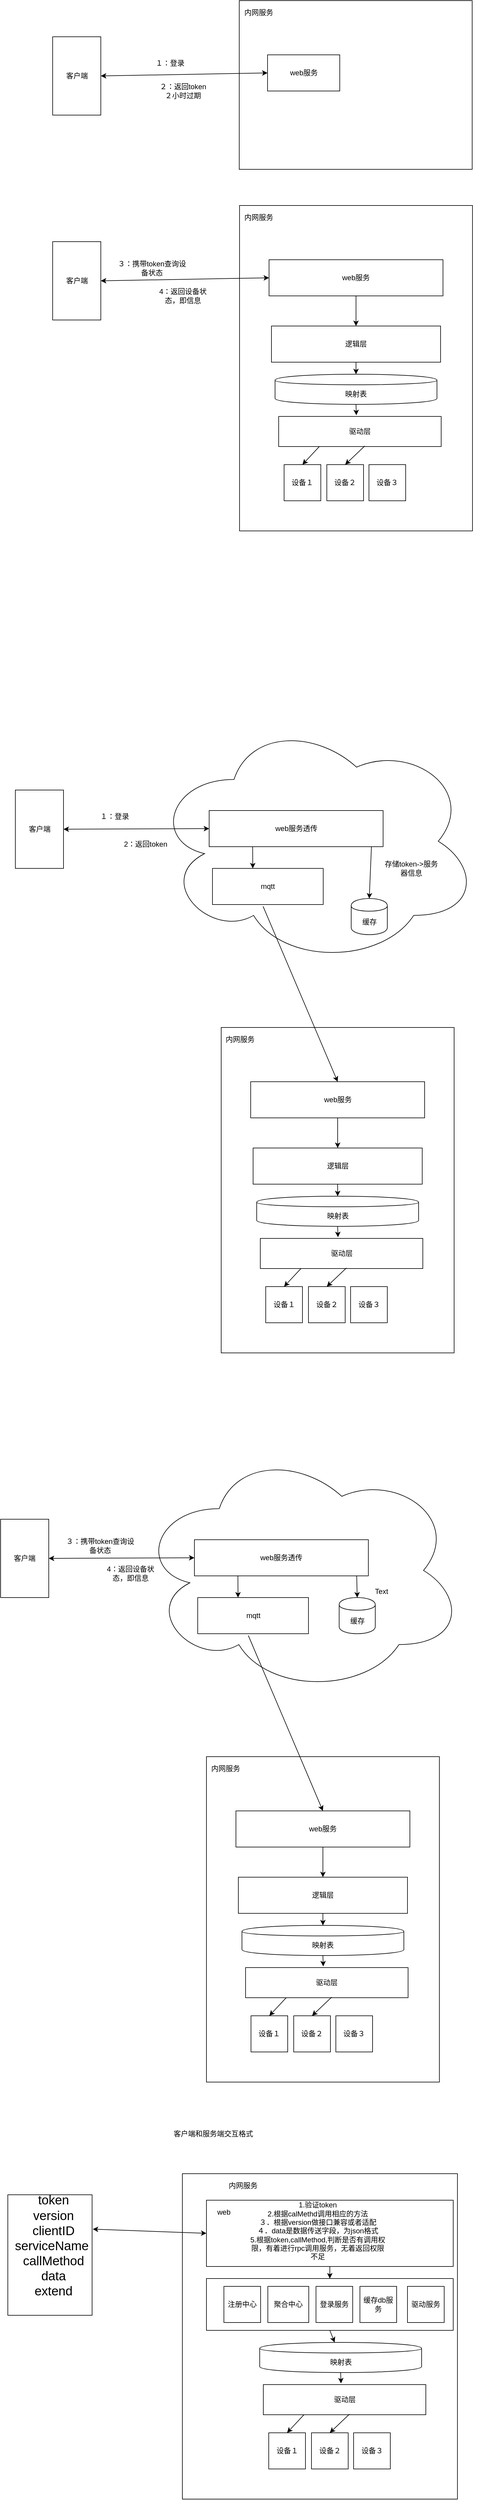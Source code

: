 <mxfile version="10.8.4" type="device"><diagram id="QheLz47BeEWIalcSN6nr" name="Page-1"><mxGraphModel dx="840" dy="480" grid="1" gridSize="10" guides="1" tooltips="1" connect="1" arrows="1" fold="1" page="1" pageScale="1" pageWidth="827" pageHeight="1169" math="0" shadow="0"><root><mxCell id="0"/><mxCell id="1" parent="0"/><mxCell id="Yyx5vrBMHqemGRIIBOED-1" value="客户端" style="rounded=0;whiteSpace=wrap;html=1;" parent="1" vertex="1"><mxGeometry x="114.5" y="90" width="80" height="130" as="geometry"/></mxCell><mxCell id="Yyx5vrBMHqemGRIIBOED-3" value="" style="rounded=0;whiteSpace=wrap;html=1;" parent="1" vertex="1"><mxGeometry x="424.5" y="30" width="387" height="280" as="geometry"/></mxCell><mxCell id="Yyx5vrBMHqemGRIIBOED-7" value="１：登录" style="text;html=1;strokeColor=none;fillColor=none;align=center;verticalAlign=middle;whiteSpace=wrap;rounded=0;" parent="1" vertex="1"><mxGeometry x="280" y="124" width="59" height="20" as="geometry"/></mxCell><mxCell id="Yyx5vrBMHqemGRIIBOED-8" value="内网服务" style="text;html=1;strokeColor=none;fillColor=none;align=center;verticalAlign=middle;whiteSpace=wrap;rounded=0;" parent="1" vertex="1"><mxGeometry x="431.5" y="40" width="50" height="20" as="geometry"/></mxCell><mxCell id="Yyx5vrBMHqemGRIIBOED-9" value="web服务" style="rounded=0;whiteSpace=wrap;html=1;" parent="1" vertex="1"><mxGeometry x="471.5" y="120" width="120" height="60" as="geometry"/></mxCell><mxCell id="Yyx5vrBMHqemGRIIBOED-11" value="" style="endArrow=classic;startArrow=classic;html=1;entryX=0;entryY=0.5;entryDx=0;entryDy=0;exitX=1;exitY=0.5;exitDx=0;exitDy=0;" parent="1" source="Yyx5vrBMHqemGRIIBOED-1" target="Yyx5vrBMHqemGRIIBOED-9" edge="1"><mxGeometry width="50" height="50" relative="1" as="geometry"><mxPoint x="114.5" y="444" as="sourcePoint"/><mxPoint x="164.5" y="394" as="targetPoint"/></mxGeometry></mxCell><mxCell id="Yyx5vrBMHqemGRIIBOED-12" value="２：返回token２小时过期" style="text;html=1;strokeColor=none;fillColor=none;align=center;verticalAlign=middle;whiteSpace=wrap;rounded=0;" parent="1" vertex="1"><mxGeometry x="286.5" y="170" width="88" height="20" as="geometry"/></mxCell><mxCell id="Yyx5vrBMHqemGRIIBOED-17" value="客户端" style="rounded=0;whiteSpace=wrap;html=1;" parent="1" vertex="1"><mxGeometry x="114.5" y="430" width="80" height="130" as="geometry"/></mxCell><mxCell id="Yyx5vrBMHqemGRIIBOED-18" value="" style="rounded=0;whiteSpace=wrap;html=1;" parent="1" vertex="1"><mxGeometry x="425" y="370" width="387" height="540" as="geometry"/></mxCell><mxCell id="Yyx5vrBMHqemGRIIBOED-19" value="３：携带token查询设备状态" style="text;html=1;strokeColor=none;fillColor=none;align=center;verticalAlign=middle;whiteSpace=wrap;rounded=0;" parent="1" vertex="1"><mxGeometry x="220" y="464" width="119" height="20" as="geometry"/></mxCell><mxCell id="Yyx5vrBMHqemGRIIBOED-20" value="内网服务" style="text;html=1;strokeColor=none;fillColor=none;align=center;verticalAlign=middle;whiteSpace=wrap;rounded=0;" parent="1" vertex="1"><mxGeometry x="431.5" y="380" width="50" height="20" as="geometry"/></mxCell><mxCell id="Yyx5vrBMHqemGRIIBOED-30" value="" style="edgeStyle=orthogonalEdgeStyle;rounded=0;orthogonalLoop=1;jettySize=auto;html=1;" parent="1" source="Yyx5vrBMHqemGRIIBOED-21" target="Yyx5vrBMHqemGRIIBOED-24" edge="1"><mxGeometry relative="1" as="geometry"/></mxCell><mxCell id="Yyx5vrBMHqemGRIIBOED-21" value="web服务" style="rounded=0;whiteSpace=wrap;html=1;" parent="1" vertex="1"><mxGeometry x="474" y="460" width="289" height="60" as="geometry"/></mxCell><mxCell id="Yyx5vrBMHqemGRIIBOED-22" value="" style="endArrow=classic;startArrow=classic;html=1;entryX=0;entryY=0.5;entryDx=0;entryDy=0;exitX=1;exitY=0.5;exitDx=0;exitDy=0;" parent="1" source="Yyx5vrBMHqemGRIIBOED-17" target="Yyx5vrBMHqemGRIIBOED-21" edge="1"><mxGeometry width="50" height="50" relative="1" as="geometry"><mxPoint x="114.5" y="784" as="sourcePoint"/><mxPoint x="164.5" y="734" as="targetPoint"/></mxGeometry></mxCell><mxCell id="Yyx5vrBMHqemGRIIBOED-23" value="4：返回设备状态，即信息" style="text;html=1;strokeColor=none;fillColor=none;align=center;verticalAlign=middle;whiteSpace=wrap;rounded=0;" parent="1" vertex="1"><mxGeometry x="286.5" y="510" width="88" height="20" as="geometry"/></mxCell><mxCell id="Yyx5vrBMHqemGRIIBOED-24" value="逻辑层" style="rounded=0;whiteSpace=wrap;html=1;" parent="1" vertex="1"><mxGeometry x="478" y="570" width="281" height="60" as="geometry"/></mxCell><mxCell id="Yyx5vrBMHqemGRIIBOED-25" value="映射表" style="shape=cylinder;whiteSpace=wrap;html=1;boundedLbl=1;backgroundOutline=1;" parent="1" vertex="1"><mxGeometry x="484" y="650" width="269" height="50" as="geometry"/></mxCell><mxCell id="Yyx5vrBMHqemGRIIBOED-26" value="驱动层" style="rounded=0;whiteSpace=wrap;html=1;" parent="1" vertex="1"><mxGeometry x="490" y="720" width="270" height="50" as="geometry"/></mxCell><mxCell id="Yyx5vrBMHqemGRIIBOED-27" value="设备１" style="rounded=0;whiteSpace=wrap;html=1;" parent="1" vertex="1"><mxGeometry x="499" y="800" width="61" height="60" as="geometry"/></mxCell><mxCell id="Yyx5vrBMHqemGRIIBOED-28" value="设备２" style="rounded=0;whiteSpace=wrap;html=1;" parent="1" vertex="1"><mxGeometry x="570" y="800" width="61" height="60" as="geometry"/></mxCell><mxCell id="Yyx5vrBMHqemGRIIBOED-29" value="设备３" style="rounded=0;whiteSpace=wrap;html=1;" parent="1" vertex="1"><mxGeometry x="640" y="800" width="61" height="60" as="geometry"/></mxCell><mxCell id="Yyx5vrBMHqemGRIIBOED-33" value="" style="endArrow=classic;html=1;exitX=0.5;exitY=1;exitDx=0;exitDy=0;" parent="1" source="Yyx5vrBMHqemGRIIBOED-24" target="Yyx5vrBMHqemGRIIBOED-25" edge="1"><mxGeometry width="50" height="50" relative="1" as="geometry"><mxPoint x="110" y="980" as="sourcePoint"/><mxPoint x="160" y="930" as="targetPoint"/></mxGeometry></mxCell><mxCell id="Yyx5vrBMHqemGRIIBOED-34" value="" style="endArrow=classic;html=1;exitX=0.5;exitY=1;exitDx=0;exitDy=0;entryX=0.478;entryY=-0.04;entryDx=0;entryDy=0;entryPerimeter=0;" parent="1" source="Yyx5vrBMHqemGRIIBOED-25" target="Yyx5vrBMHqemGRIIBOED-26" edge="1"><mxGeometry width="50" height="50" relative="1" as="geometry"><mxPoint x="110" y="980" as="sourcePoint"/><mxPoint x="160" y="930" as="targetPoint"/></mxGeometry></mxCell><mxCell id="Yyx5vrBMHqemGRIIBOED-35" value="" style="endArrow=classic;html=1;exitX=0.25;exitY=1;exitDx=0;exitDy=0;entryX=0.5;entryY=0;entryDx=0;entryDy=0;" parent="1" source="Yyx5vrBMHqemGRIIBOED-26" target="Yyx5vrBMHqemGRIIBOED-27" edge="1"><mxGeometry width="50" height="50" relative="1" as="geometry"><mxPoint x="110" y="980" as="sourcePoint"/><mxPoint x="160" y="930" as="targetPoint"/></mxGeometry></mxCell><mxCell id="Yyx5vrBMHqemGRIIBOED-36" value="" style="endArrow=classic;html=1;exitX=0.53;exitY=0.98;exitDx=0;exitDy=0;exitPerimeter=0;entryX=0.5;entryY=0;entryDx=0;entryDy=0;" parent="1" source="Yyx5vrBMHqemGRIIBOED-26" target="Yyx5vrBMHqemGRIIBOED-28" edge="1"><mxGeometry width="50" height="50" relative="1" as="geometry"><mxPoint x="110" y="980" as="sourcePoint"/><mxPoint x="160" y="930" as="targetPoint"/></mxGeometry></mxCell><mxCell id="Yyx5vrBMHqemGRIIBOED-38" value="" style="rounded=0;whiteSpace=wrap;html=1;" parent="1" vertex="1"><mxGeometry x="394.5" y="1734" width="387" height="540" as="geometry"/></mxCell><mxCell id="Yyx5vrBMHqemGRIIBOED-40" value="内网服务" style="text;html=1;strokeColor=none;fillColor=none;align=center;verticalAlign=middle;whiteSpace=wrap;rounded=0;" parent="1" vertex="1"><mxGeometry x="401" y="1744" width="50" height="20" as="geometry"/></mxCell><mxCell id="Yyx5vrBMHqemGRIIBOED-41" value="" style="edgeStyle=orthogonalEdgeStyle;rounded=0;orthogonalLoop=1;jettySize=auto;html=1;" parent="1" source="Yyx5vrBMHqemGRIIBOED-42" target="Yyx5vrBMHqemGRIIBOED-45" edge="1"><mxGeometry relative="1" as="geometry"/></mxCell><mxCell id="Yyx5vrBMHqemGRIIBOED-42" value="web服务" style="rounded=0;whiteSpace=wrap;html=1;" parent="1" vertex="1"><mxGeometry x="443.5" y="1824" width="289" height="60" as="geometry"/></mxCell><mxCell id="Yyx5vrBMHqemGRIIBOED-45" value="逻辑层" style="rounded=0;whiteSpace=wrap;html=1;" parent="1" vertex="1"><mxGeometry x="447.5" y="1934" width="281" height="60" as="geometry"/></mxCell><mxCell id="Yyx5vrBMHqemGRIIBOED-46" value="映射表" style="shape=cylinder;whiteSpace=wrap;html=1;boundedLbl=1;backgroundOutline=1;" parent="1" vertex="1"><mxGeometry x="453.5" y="2014" width="269" height="50" as="geometry"/></mxCell><mxCell id="Yyx5vrBMHqemGRIIBOED-47" value="驱动层" style="rounded=0;whiteSpace=wrap;html=1;" parent="1" vertex="1"><mxGeometry x="459.5" y="2084" width="270" height="50" as="geometry"/></mxCell><mxCell id="Yyx5vrBMHqemGRIIBOED-48" value="设备１" style="rounded=0;whiteSpace=wrap;html=1;" parent="1" vertex="1"><mxGeometry x="468.5" y="2164" width="61" height="60" as="geometry"/></mxCell><mxCell id="Yyx5vrBMHqemGRIIBOED-49" value="设备２" style="rounded=0;whiteSpace=wrap;html=1;" parent="1" vertex="1"><mxGeometry x="539.5" y="2164" width="61" height="60" as="geometry"/></mxCell><mxCell id="Yyx5vrBMHqemGRIIBOED-50" value="设备３" style="rounded=0;whiteSpace=wrap;html=1;" parent="1" vertex="1"><mxGeometry x="609.5" y="2164" width="61" height="60" as="geometry"/></mxCell><mxCell id="Yyx5vrBMHqemGRIIBOED-51" value="" style="endArrow=classic;html=1;exitX=0.5;exitY=1;exitDx=0;exitDy=0;" parent="1" source="Yyx5vrBMHqemGRIIBOED-45" target="Yyx5vrBMHqemGRIIBOED-46" edge="1"><mxGeometry width="50" height="50" relative="1" as="geometry"><mxPoint x="79.5" y="2344" as="sourcePoint"/><mxPoint x="129.5" y="2294" as="targetPoint"/></mxGeometry></mxCell><mxCell id="Yyx5vrBMHqemGRIIBOED-52" value="" style="endArrow=classic;html=1;exitX=0.5;exitY=1;exitDx=0;exitDy=0;entryX=0.478;entryY=-0.04;entryDx=0;entryDy=0;entryPerimeter=0;" parent="1" source="Yyx5vrBMHqemGRIIBOED-46" target="Yyx5vrBMHqemGRIIBOED-47" edge="1"><mxGeometry width="50" height="50" relative="1" as="geometry"><mxPoint x="79.5" y="2344" as="sourcePoint"/><mxPoint x="129.5" y="2294" as="targetPoint"/></mxGeometry></mxCell><mxCell id="Yyx5vrBMHqemGRIIBOED-53" value="" style="endArrow=classic;html=1;exitX=0.25;exitY=1;exitDx=0;exitDy=0;entryX=0.5;entryY=0;entryDx=0;entryDy=0;" parent="1" source="Yyx5vrBMHqemGRIIBOED-47" target="Yyx5vrBMHqemGRIIBOED-48" edge="1"><mxGeometry width="50" height="50" relative="1" as="geometry"><mxPoint x="79.5" y="2344" as="sourcePoint"/><mxPoint x="129.5" y="2294" as="targetPoint"/></mxGeometry></mxCell><mxCell id="Yyx5vrBMHqemGRIIBOED-54" value="" style="endArrow=classic;html=1;exitX=0.53;exitY=0.98;exitDx=0;exitDy=0;exitPerimeter=0;entryX=0.5;entryY=0;entryDx=0;entryDy=0;" parent="1" source="Yyx5vrBMHqemGRIIBOED-47" target="Yyx5vrBMHqemGRIIBOED-49" edge="1"><mxGeometry width="50" height="50" relative="1" as="geometry"><mxPoint x="79.5" y="2344" as="sourcePoint"/><mxPoint x="129.5" y="2294" as="targetPoint"/></mxGeometry></mxCell><mxCell id="Yyx5vrBMHqemGRIIBOED-55" value="" style="ellipse;shape=cloud;whiteSpace=wrap;html=1;" parent="1" vertex="1"><mxGeometry x="280" y="1220" width="543" height="410" as="geometry"/></mxCell><mxCell id="Yyx5vrBMHqemGRIIBOED-56" value="客户端" style="rounded=0;whiteSpace=wrap;html=1;" parent="1" vertex="1"><mxGeometry x="52.5" y="1340" width="80" height="130" as="geometry"/></mxCell><mxCell id="Yyx5vrBMHqemGRIIBOED-57" value="１：登录" style="text;html=1;strokeColor=none;fillColor=none;align=center;verticalAlign=middle;whiteSpace=wrap;rounded=0;" parent="1" vertex="1"><mxGeometry x="158" y="1374" width="119" height="20" as="geometry"/></mxCell><mxCell id="Yyx5vrBMHqemGRIIBOED-59" value="web服务透传" style="rounded=0;whiteSpace=wrap;html=1;" parent="1" vertex="1"><mxGeometry x="374.5" y="1374" width="289" height="60" as="geometry"/></mxCell><mxCell id="Yyx5vrBMHqemGRIIBOED-60" value="" style="endArrow=classic;startArrow=classic;html=1;entryX=0;entryY=0.5;entryDx=0;entryDy=0;exitX=1;exitY=0.5;exitDx=0;exitDy=0;" parent="1" source="Yyx5vrBMHqemGRIIBOED-56" target="Yyx5vrBMHqemGRIIBOED-59" edge="1"><mxGeometry width="50" height="50" relative="1" as="geometry"><mxPoint x="52.5" y="1694" as="sourcePoint"/><mxPoint x="102.5" y="1644" as="targetPoint"/></mxGeometry></mxCell><mxCell id="Yyx5vrBMHqemGRIIBOED-61" value="2：返回token" style="text;html=1;strokeColor=none;fillColor=none;align=center;verticalAlign=middle;whiteSpace=wrap;rounded=0;" parent="1" vertex="1"><mxGeometry x="224.5" y="1420" width="88" height="20" as="geometry"/></mxCell><mxCell id="Yyx5vrBMHqemGRIIBOED-62" value="缓存" style="shape=cylinder;whiteSpace=wrap;html=1;boundedLbl=1;backgroundOutline=1;" parent="1" vertex="1"><mxGeometry x="610.5" y="1520" width="60" height="60" as="geometry"/></mxCell><mxCell id="Yyx5vrBMHqemGRIIBOED-63" value="mqtt" style="rounded=0;whiteSpace=wrap;html=1;" parent="1" vertex="1"><mxGeometry x="380" y="1470" width="184" height="60" as="geometry"/></mxCell><mxCell id="Yyx5vrBMHqemGRIIBOED-65" value="" style="endArrow=classic;html=1;exitX=0.933;exitY=1;exitDx=0;exitDy=0;exitPerimeter=0;entryX=0.5;entryY=0;entryDx=0;entryDy=0;" parent="1" source="Yyx5vrBMHqemGRIIBOED-59" target="Yyx5vrBMHqemGRIIBOED-62" edge="1"><mxGeometry width="50" height="50" relative="1" as="geometry"><mxPoint x="663.5" y="1680" as="sourcePoint"/><mxPoint x="713.5" y="1630" as="targetPoint"/></mxGeometry></mxCell><mxCell id="Yyx5vrBMHqemGRIIBOED-66" value="" style="endArrow=classic;html=1;exitX=0.25;exitY=1;exitDx=0;exitDy=0;entryX=0.364;entryY=0;entryDx=0;entryDy=0;entryPerimeter=0;" parent="1" source="Yyx5vrBMHqemGRIIBOED-59" target="Yyx5vrBMHqemGRIIBOED-63" edge="1"><mxGeometry width="50" height="50" relative="1" as="geometry"><mxPoint x="363" y="1630" as="sourcePoint"/><mxPoint x="413" y="1580" as="targetPoint"/></mxGeometry></mxCell><mxCell id="Yyx5vrBMHqemGRIIBOED-67" value="" style="endArrow=classic;html=1;exitX=0.457;exitY=1.05;exitDx=0;exitDy=0;entryX=0.5;entryY=0;entryDx=0;entryDy=0;exitPerimeter=0;" parent="1" source="Yyx5vrBMHqemGRIIBOED-63" target="Yyx5vrBMHqemGRIIBOED-42" edge="1"><mxGeometry width="50" height="50" relative="1" as="geometry"><mxPoint x="478" y="1530" as="sourcePoint"/><mxPoint x="470" y="1820" as="targetPoint"/></mxGeometry></mxCell><mxCell id="Yyx5vrBMHqemGRIIBOED-68" value="" style="rounded=0;whiteSpace=wrap;html=1;" parent="1" vertex="1"><mxGeometry x="370" y="2944" width="387" height="540" as="geometry"/></mxCell><mxCell id="Yyx5vrBMHqemGRIIBOED-69" value="内网服务" style="text;html=1;strokeColor=none;fillColor=none;align=center;verticalAlign=middle;whiteSpace=wrap;rounded=0;" parent="1" vertex="1"><mxGeometry x="376.5" y="2954" width="50" height="20" as="geometry"/></mxCell><mxCell id="Yyx5vrBMHqemGRIIBOED-70" value="" style="edgeStyle=orthogonalEdgeStyle;rounded=0;orthogonalLoop=1;jettySize=auto;html=1;" parent="1" source="Yyx5vrBMHqemGRIIBOED-71" target="Yyx5vrBMHqemGRIIBOED-72" edge="1"><mxGeometry relative="1" as="geometry"/></mxCell><mxCell id="Yyx5vrBMHqemGRIIBOED-71" value="web服务" style="rounded=0;whiteSpace=wrap;html=1;" parent="1" vertex="1"><mxGeometry x="419" y="3034" width="289" height="60" as="geometry"/></mxCell><mxCell id="Yyx5vrBMHqemGRIIBOED-72" value="逻辑层" style="rounded=0;whiteSpace=wrap;html=1;" parent="1" vertex="1"><mxGeometry x="423" y="3144" width="281" height="60" as="geometry"/></mxCell><mxCell id="Yyx5vrBMHqemGRIIBOED-73" value="映射表" style="shape=cylinder;whiteSpace=wrap;html=1;boundedLbl=1;backgroundOutline=1;" parent="1" vertex="1"><mxGeometry x="429" y="3224" width="269" height="50" as="geometry"/></mxCell><mxCell id="Yyx5vrBMHqemGRIIBOED-74" value="驱动层" style="rounded=0;whiteSpace=wrap;html=1;" parent="1" vertex="1"><mxGeometry x="435" y="3294" width="270" height="50" as="geometry"/></mxCell><mxCell id="Yyx5vrBMHqemGRIIBOED-75" value="设备１" style="rounded=0;whiteSpace=wrap;html=1;" parent="1" vertex="1"><mxGeometry x="444" y="3374" width="61" height="60" as="geometry"/></mxCell><mxCell id="Yyx5vrBMHqemGRIIBOED-76" value="设备２" style="rounded=0;whiteSpace=wrap;html=1;" parent="1" vertex="1"><mxGeometry x="515" y="3374" width="61" height="60" as="geometry"/></mxCell><mxCell id="Yyx5vrBMHqemGRIIBOED-77" value="设备３" style="rounded=0;whiteSpace=wrap;html=1;" parent="1" vertex="1"><mxGeometry x="585" y="3374" width="61" height="60" as="geometry"/></mxCell><mxCell id="Yyx5vrBMHqemGRIIBOED-78" value="" style="endArrow=classic;html=1;exitX=0.5;exitY=1;exitDx=0;exitDy=0;" parent="1" source="Yyx5vrBMHqemGRIIBOED-72" target="Yyx5vrBMHqemGRIIBOED-73" edge="1"><mxGeometry width="50" height="50" relative="1" as="geometry"><mxPoint x="55" y="3554" as="sourcePoint"/><mxPoint x="105" y="3504" as="targetPoint"/></mxGeometry></mxCell><mxCell id="Yyx5vrBMHqemGRIIBOED-79" value="" style="endArrow=classic;html=1;exitX=0.5;exitY=1;exitDx=0;exitDy=0;entryX=0.478;entryY=-0.04;entryDx=0;entryDy=0;entryPerimeter=0;" parent="1" source="Yyx5vrBMHqemGRIIBOED-73" target="Yyx5vrBMHqemGRIIBOED-74" edge="1"><mxGeometry width="50" height="50" relative="1" as="geometry"><mxPoint x="55" y="3554" as="sourcePoint"/><mxPoint x="105" y="3504" as="targetPoint"/></mxGeometry></mxCell><mxCell id="Yyx5vrBMHqemGRIIBOED-80" value="" style="endArrow=classic;html=1;exitX=0.25;exitY=1;exitDx=0;exitDy=0;entryX=0.5;entryY=0;entryDx=0;entryDy=0;" parent="1" source="Yyx5vrBMHqemGRIIBOED-74" target="Yyx5vrBMHqemGRIIBOED-75" edge="1"><mxGeometry width="50" height="50" relative="1" as="geometry"><mxPoint x="55" y="3554" as="sourcePoint"/><mxPoint x="105" y="3504" as="targetPoint"/></mxGeometry></mxCell><mxCell id="Yyx5vrBMHqemGRIIBOED-81" value="" style="endArrow=classic;html=1;exitX=0.53;exitY=0.98;exitDx=0;exitDy=0;exitPerimeter=0;entryX=0.5;entryY=0;entryDx=0;entryDy=0;" parent="1" source="Yyx5vrBMHqemGRIIBOED-74" target="Yyx5vrBMHqemGRIIBOED-76" edge="1"><mxGeometry width="50" height="50" relative="1" as="geometry"><mxPoint x="55" y="3554" as="sourcePoint"/><mxPoint x="105" y="3504" as="targetPoint"/></mxGeometry></mxCell><mxCell id="Yyx5vrBMHqemGRIIBOED-82" value="" style="ellipse;shape=cloud;whiteSpace=wrap;html=1;" parent="1" vertex="1"><mxGeometry x="255.5" y="2430" width="543" height="410" as="geometry"/></mxCell><mxCell id="Yyx5vrBMHqemGRIIBOED-83" value="客户端" style="rounded=0;whiteSpace=wrap;html=1;" parent="1" vertex="1"><mxGeometry x="28" y="2550" width="80" height="130" as="geometry"/></mxCell><mxCell id="Yyx5vrBMHqemGRIIBOED-84" value="３：携带token查询设备状态" style="text;html=1;strokeColor=none;fillColor=none;align=center;verticalAlign=middle;whiteSpace=wrap;rounded=0;" parent="1" vertex="1"><mxGeometry x="133.5" y="2584" width="119" height="20" as="geometry"/></mxCell><mxCell id="Yyx5vrBMHqemGRIIBOED-85" value="web服务透传" style="rounded=0;whiteSpace=wrap;html=1;" parent="1" vertex="1"><mxGeometry x="350" y="2584" width="289" height="60" as="geometry"/></mxCell><mxCell id="Yyx5vrBMHqemGRIIBOED-86" value="" style="endArrow=classic;startArrow=classic;html=1;entryX=0;entryY=0.5;entryDx=0;entryDy=0;exitX=1;exitY=0.5;exitDx=0;exitDy=0;" parent="1" source="Yyx5vrBMHqemGRIIBOED-83" target="Yyx5vrBMHqemGRIIBOED-85" edge="1"><mxGeometry width="50" height="50" relative="1" as="geometry"><mxPoint x="28" y="2904" as="sourcePoint"/><mxPoint x="78" y="2854" as="targetPoint"/></mxGeometry></mxCell><mxCell id="Yyx5vrBMHqemGRIIBOED-87" value="4：返回设备状态，即信息" style="text;html=1;strokeColor=none;fillColor=none;align=center;verticalAlign=middle;whiteSpace=wrap;rounded=0;" parent="1" vertex="1"><mxGeometry x="200" y="2630" width="88" height="20" as="geometry"/></mxCell><mxCell id="Yyx5vrBMHqemGRIIBOED-88" value="缓存" style="shape=cylinder;whiteSpace=wrap;html=1;boundedLbl=1;backgroundOutline=1;" parent="1" vertex="1"><mxGeometry x="590.5" y="2680" width="60" height="60" as="geometry"/></mxCell><mxCell id="Yyx5vrBMHqemGRIIBOED-89" value="mqtt" style="rounded=0;whiteSpace=wrap;html=1;" parent="1" vertex="1"><mxGeometry x="355.5" y="2680" width="184" height="60" as="geometry"/></mxCell><mxCell id="Yyx5vrBMHqemGRIIBOED-90" value="" style="endArrow=classic;html=1;exitX=0.933;exitY=1;exitDx=0;exitDy=0;exitPerimeter=0;entryX=0.5;entryY=0;entryDx=0;entryDy=0;" parent="1" source="Yyx5vrBMHqemGRIIBOED-85" target="Yyx5vrBMHqemGRIIBOED-88" edge="1"><mxGeometry width="50" height="50" relative="1" as="geometry"><mxPoint x="639" y="2890" as="sourcePoint"/><mxPoint x="689" y="2840" as="targetPoint"/></mxGeometry></mxCell><mxCell id="Yyx5vrBMHqemGRIIBOED-91" value="" style="endArrow=classic;html=1;exitX=0.25;exitY=1;exitDx=0;exitDy=0;entryX=0.364;entryY=0;entryDx=0;entryDy=0;entryPerimeter=0;" parent="1" source="Yyx5vrBMHqemGRIIBOED-85" target="Yyx5vrBMHqemGRIIBOED-89" edge="1"><mxGeometry width="50" height="50" relative="1" as="geometry"><mxPoint x="338.5" y="2840" as="sourcePoint"/><mxPoint x="388.5" y="2790" as="targetPoint"/></mxGeometry></mxCell><mxCell id="Yyx5vrBMHqemGRIIBOED-92" value="" style="endArrow=classic;html=1;exitX=0.457;exitY=1.05;exitDx=0;exitDy=0;entryX=0.5;entryY=0;entryDx=0;entryDy=0;exitPerimeter=0;" parent="1" source="Yyx5vrBMHqemGRIIBOED-89" target="Yyx5vrBMHqemGRIIBOED-71" edge="1"><mxGeometry width="50" height="50" relative="1" as="geometry"><mxPoint x="453.5" y="2740" as="sourcePoint"/><mxPoint x="445.5" y="3030" as="targetPoint"/></mxGeometry></mxCell><mxCell id="Yyx5vrBMHqemGRIIBOED-93" value="存储token-&amp;gt;服务器信息" style="text;html=1;strokeColor=none;fillColor=none;align=center;verticalAlign=middle;whiteSpace=wrap;rounded=0;" parent="1" vertex="1"><mxGeometry x="661" y="1460" width="99" height="20" as="geometry"/></mxCell><mxCell id="feKsA37Vv8ZbDocz_2xh-1" value="Text" style="text;html=1;strokeColor=none;fillColor=none;align=center;verticalAlign=middle;whiteSpace=wrap;rounded=0;" parent="1" vertex="1"><mxGeometry x="641" y="2660" width="40" height="20" as="geometry"/></mxCell><mxCell id="FNCm91-w2uXxw-qUOzxj-2" value="客户端和服务端交互格式" style="text;html=1;strokeColor=none;fillColor=none;align=center;verticalAlign=middle;whiteSpace=wrap;rounded=0;" vertex="1" parent="1"><mxGeometry x="173" y="3560" width="417" height="20" as="geometry"/></mxCell><mxCell id="FNCm91-w2uXxw-qUOzxj-3" value="" style="rounded=0;whiteSpace=wrap;html=1;" vertex="1" parent="1"><mxGeometry x="40" y="3671" width="140" height="200" as="geometry"/></mxCell><mxCell id="FNCm91-w2uXxw-qUOzxj-4" value="&lt;font style=&quot;font-size: 21px&quot;&gt;token&lt;br&gt;version&lt;br&gt;clientID&lt;br&gt;serviceName&amp;nbsp;&lt;br&gt;callMethod&lt;br&gt;data&lt;br&gt;extend&lt;/font&gt;&lt;br&gt;" style="text;html=1;strokeColor=none;fillColor=none;align=center;verticalAlign=middle;whiteSpace=wrap;rounded=0;" vertex="1" parent="1"><mxGeometry x="95.5" y="3750" width="40" height="10" as="geometry"/></mxCell><mxCell id="FNCm91-w2uXxw-qUOzxj-13" value="" style="rounded=0;whiteSpace=wrap;html=1;" vertex="1" parent="1"><mxGeometry x="330" y="3636" width="457" height="540" as="geometry"/></mxCell><mxCell id="FNCm91-w2uXxw-qUOzxj-14" value="内网服务" style="text;html=1;strokeColor=none;fillColor=none;align=center;verticalAlign=middle;whiteSpace=wrap;rounded=0;" vertex="1" parent="1"><mxGeometry x="406" y="3646" width="50" height="20" as="geometry"/></mxCell><mxCell id="FNCm91-w2uXxw-qUOzxj-15" value="" style="edgeStyle=orthogonalEdgeStyle;rounded=0;orthogonalLoop=1;jettySize=auto;html=1;" edge="1" parent="1" source="FNCm91-w2uXxw-qUOzxj-16" target="FNCm91-w2uXxw-qUOzxj-17"><mxGeometry relative="1" as="geometry"/></mxCell><mxCell id="FNCm91-w2uXxw-qUOzxj-16" value="" style="rounded=0;whiteSpace=wrap;html=1;" vertex="1" parent="1"><mxGeometry x="370" y="3680" width="410" height="110" as="geometry"/></mxCell><mxCell id="FNCm91-w2uXxw-qUOzxj-17" value="" style="rounded=0;whiteSpace=wrap;html=1;" vertex="1" parent="1"><mxGeometry x="370" y="3810" width="410" height="86" as="geometry"/></mxCell><mxCell id="FNCm91-w2uXxw-qUOzxj-18" value="映射表" style="shape=cylinder;whiteSpace=wrap;html=1;boundedLbl=1;backgroundOutline=1;" vertex="1" parent="1"><mxGeometry x="458.5" y="3916" width="269" height="50" as="geometry"/></mxCell><mxCell id="FNCm91-w2uXxw-qUOzxj-19" value="驱动层" style="rounded=0;whiteSpace=wrap;html=1;" vertex="1" parent="1"><mxGeometry x="464.5" y="3986" width="270" height="50" as="geometry"/></mxCell><mxCell id="FNCm91-w2uXxw-qUOzxj-20" value="设备１" style="rounded=0;whiteSpace=wrap;html=1;" vertex="1" parent="1"><mxGeometry x="473.5" y="4066" width="61" height="60" as="geometry"/></mxCell><mxCell id="FNCm91-w2uXxw-qUOzxj-21" value="设备２" style="rounded=0;whiteSpace=wrap;html=1;" vertex="1" parent="1"><mxGeometry x="544.5" y="4066" width="61" height="60" as="geometry"/></mxCell><mxCell id="FNCm91-w2uXxw-qUOzxj-22" value="设备３" style="rounded=0;whiteSpace=wrap;html=1;" vertex="1" parent="1"><mxGeometry x="614.5" y="4066" width="61" height="60" as="geometry"/></mxCell><mxCell id="FNCm91-w2uXxw-qUOzxj-23" value="" style="endArrow=classic;html=1;exitX=0.5;exitY=1;exitDx=0;exitDy=0;" edge="1" parent="1" source="FNCm91-w2uXxw-qUOzxj-17" target="FNCm91-w2uXxw-qUOzxj-18"><mxGeometry width="50" height="50" relative="1" as="geometry"><mxPoint x="84.5" y="4246" as="sourcePoint"/><mxPoint x="134.5" y="4196" as="targetPoint"/></mxGeometry></mxCell><mxCell id="FNCm91-w2uXxw-qUOzxj-24" value="" style="endArrow=classic;html=1;exitX=0.5;exitY=1;exitDx=0;exitDy=0;entryX=0.478;entryY=-0.04;entryDx=0;entryDy=0;entryPerimeter=0;" edge="1" parent="1" source="FNCm91-w2uXxw-qUOzxj-18" target="FNCm91-w2uXxw-qUOzxj-19"><mxGeometry width="50" height="50" relative="1" as="geometry"><mxPoint x="84.5" y="4246" as="sourcePoint"/><mxPoint x="134.5" y="4196" as="targetPoint"/></mxGeometry></mxCell><mxCell id="FNCm91-w2uXxw-qUOzxj-25" value="" style="endArrow=classic;html=1;exitX=0.25;exitY=1;exitDx=0;exitDy=0;entryX=0.5;entryY=0;entryDx=0;entryDy=0;" edge="1" parent="1" source="FNCm91-w2uXxw-qUOzxj-19" target="FNCm91-w2uXxw-qUOzxj-20"><mxGeometry width="50" height="50" relative="1" as="geometry"><mxPoint x="84.5" y="4246" as="sourcePoint"/><mxPoint x="134.5" y="4196" as="targetPoint"/></mxGeometry></mxCell><mxCell id="FNCm91-w2uXxw-qUOzxj-26" value="" style="endArrow=classic;html=1;exitX=0.53;exitY=0.98;exitDx=0;exitDy=0;exitPerimeter=0;entryX=0.5;entryY=0;entryDx=0;entryDy=0;" edge="1" parent="1" source="FNCm91-w2uXxw-qUOzxj-19" target="FNCm91-w2uXxw-qUOzxj-21"><mxGeometry width="50" height="50" relative="1" as="geometry"><mxPoint x="84.5" y="4246" as="sourcePoint"/><mxPoint x="134.5" y="4196" as="targetPoint"/></mxGeometry></mxCell><mxCell id="FNCm91-w2uXxw-qUOzxj-27" value="" style="endArrow=classic;startArrow=classic;html=1;exitX=1.008;exitY=0.285;exitDx=0;exitDy=0;exitPerimeter=0;entryX=0;entryY=0.5;entryDx=0;entryDy=0;" edge="1" parent="1" source="FNCm91-w2uXxw-qUOzxj-3" target="FNCm91-w2uXxw-qUOzxj-16"><mxGeometry width="50" height="50" relative="1" as="geometry"><mxPoint x="230" y="3910" as="sourcePoint"/><mxPoint x="320" y="3770" as="targetPoint"/></mxGeometry></mxCell><mxCell id="FNCm91-w2uXxw-qUOzxj-28" value="web" style="text;html=1;strokeColor=none;fillColor=none;align=center;verticalAlign=middle;whiteSpace=wrap;rounded=0;" vertex="1" parent="1"><mxGeometry x="379" y="3690" width="40" height="20" as="geometry"/></mxCell><mxCell id="FNCm91-w2uXxw-qUOzxj-29" value="1.验证token&lt;br&gt;2.根据calMethd调用相应的方法&lt;br&gt;３．根据version做接口兼容或者适配&lt;br&gt;４．data是数据传送字段，为json格式&lt;br&gt;5.根据token,callMethod,判断是否有调用权限，有着进行rpc调用服务，无着返回权限不足&lt;br&gt;" style="text;html=1;strokeColor=none;fillColor=none;align=center;verticalAlign=middle;whiteSpace=wrap;rounded=0;" vertex="1" parent="1"><mxGeometry x="440" y="3721" width="230" height="20" as="geometry"/></mxCell><mxCell id="FNCm91-w2uXxw-qUOzxj-30" value="注册中心" style="rounded=0;whiteSpace=wrap;html=1;" vertex="1" parent="1"><mxGeometry x="399" y="3823" width="61" height="60" as="geometry"/></mxCell><mxCell id="FNCm91-w2uXxw-qUOzxj-31" value="聚合中心" style="rounded=0;whiteSpace=wrap;html=1;" vertex="1" parent="1"><mxGeometry x="472" y="3823" width="68" height="60" as="geometry"/></mxCell><mxCell id="FNCm91-w2uXxw-qUOzxj-32" value="登录服务" style="rounded=0;whiteSpace=wrap;html=1;" vertex="1" parent="1"><mxGeometry x="552" y="3823" width="61" height="60" as="geometry"/></mxCell><mxCell id="FNCm91-w2uXxw-qUOzxj-33" value="缓存db服务" style="rounded=0;whiteSpace=wrap;html=1;" vertex="1" parent="1"><mxGeometry x="625" y="3823" width="61" height="60" as="geometry"/></mxCell><mxCell id="FNCm91-w2uXxw-qUOzxj-34" value="驱动服务" style="rounded=0;whiteSpace=wrap;html=1;" vertex="1" parent="1"><mxGeometry x="704" y="3823" width="61" height="60" as="geometry"/></mxCell></root></mxGraphModel></diagram></mxfile>